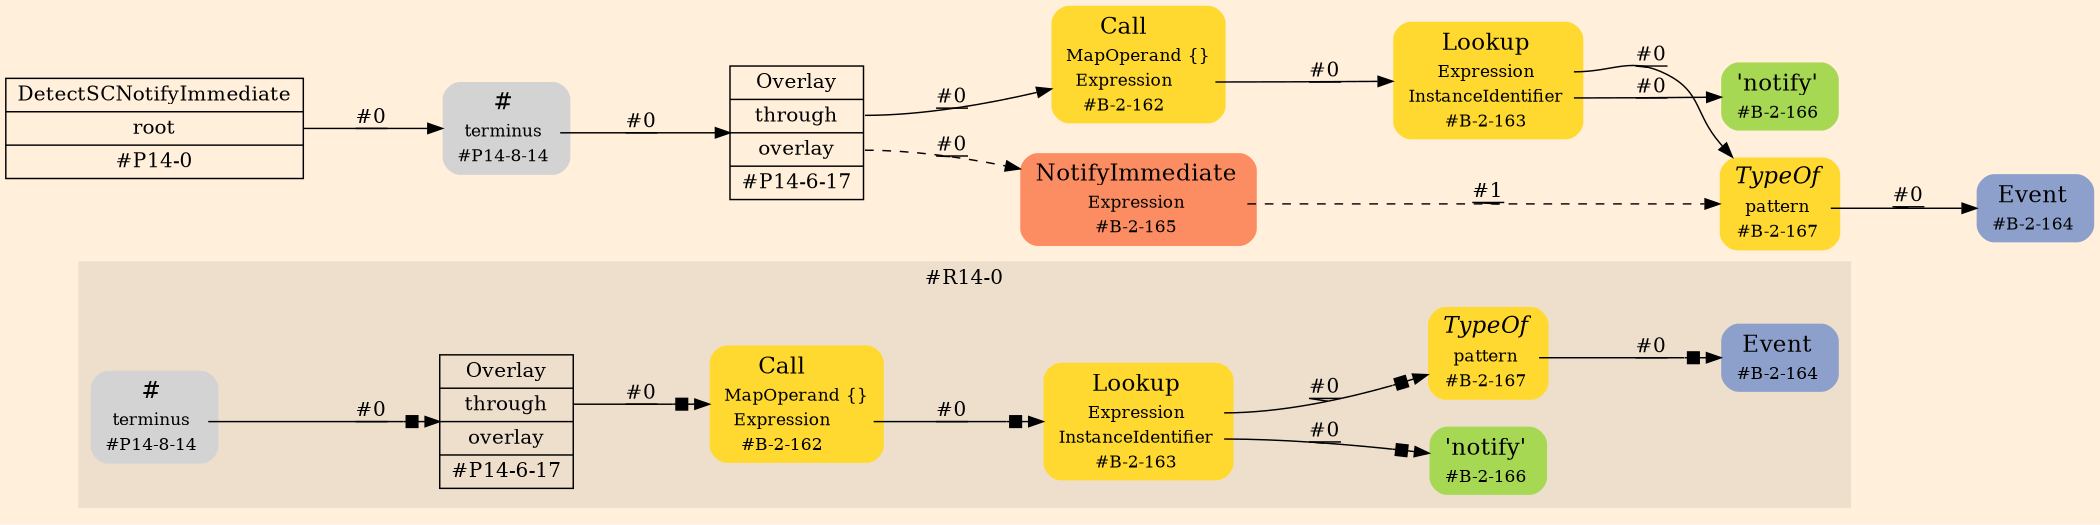 digraph Inferno {
graph [
    rankdir = "LR"
    ranksep = 1.0
    size = "14,20"
    bgcolor = antiquewhite1
    color = black
    fontcolor = black
];
node [
];

// -------------------- figure #R14-0 --------------------
subgraph "cluster#R14-0" {
    label = "#R14-0"
    style = "filled"
    color = antiquewhite2
    "#R14-0 / #B-2-164" [
        shape = "plaintext"
        fillcolor = "/set28/3"
        label = <<TABLE BORDER="0" CELLBORDER="0" CELLSPACING="0">
         <TR><TD><FONT POINT-SIZE="16.0">Event</FONT></TD><TD></TD></TR>
         <TR><TD>#B-2-164</TD><TD PORT="port0"></TD></TR>
        </TABLE>>
        style = "rounded,filled"
        fontsize = "12"
    ];
    
    "#R14-0 / #P14-6-17" [
        shape = "record"
        fillcolor = antiquewhite2
        label = "<fixed> Overlay | <port0> through | <port1> overlay | <port2> #P14-6-17"
        style = "filled"
        fontsize = "14"
        color = black
        fontcolor = black
    ];
    
    "#R14-0 / #P14-8-14" [
        shape = "plaintext"
        label = <<TABLE BORDER="0" CELLBORDER="0" CELLSPACING="0">
         <TR><TD><FONT POINT-SIZE="16.0">#</FONT></TD><TD></TD></TR>
         <TR><TD>terminus</TD><TD PORT="port0"></TD></TR>
         <TR><TD>#P14-8-14</TD><TD PORT="port1"></TD></TR>
        </TABLE>>
        style = "rounded,filled"
        fontsize = "12"
    ];
    
    "#R14-0 / #B-2-166" [
        shape = "plaintext"
        fillcolor = "/set28/5"
        label = <<TABLE BORDER="0" CELLBORDER="0" CELLSPACING="0">
         <TR><TD><FONT POINT-SIZE="16.0">'notify'</FONT></TD><TD></TD></TR>
         <TR><TD>#B-2-166</TD><TD PORT="port0"></TD></TR>
        </TABLE>>
        style = "rounded,filled"
        fontsize = "12"
    ];
    
    "#R14-0 / #B-2-162" [
        shape = "plaintext"
        fillcolor = "/set28/6"
        label = <<TABLE BORDER="0" CELLBORDER="0" CELLSPACING="0">
         <TR><TD><FONT POINT-SIZE="16.0">Call</FONT></TD><TD></TD></TR>
         <TR><TD>MapOperand</TD><TD PORT="port0">{}</TD></TR>
         <TR><TD>Expression</TD><TD PORT="port1"></TD></TR>
         <TR><TD>#B-2-162</TD><TD PORT="port2"></TD></TR>
        </TABLE>>
        style = "rounded,filled"
        fontsize = "12"
    ];
    
    "#R14-0 / #B-2-163" [
        shape = "plaintext"
        fillcolor = "/set28/6"
        label = <<TABLE BORDER="0" CELLBORDER="0" CELLSPACING="0">
         <TR><TD><FONT POINT-SIZE="16.0">Lookup</FONT></TD><TD></TD></TR>
         <TR><TD>Expression</TD><TD PORT="port0"></TD></TR>
         <TR><TD>InstanceIdentifier</TD><TD PORT="port1"></TD></TR>
         <TR><TD>#B-2-163</TD><TD PORT="port2"></TD></TR>
        </TABLE>>
        style = "rounded,filled"
        fontsize = "12"
    ];
    
    "#R14-0 / #B-2-167" [
        shape = "plaintext"
        fillcolor = "/set28/6"
        label = <<TABLE BORDER="0" CELLBORDER="0" CELLSPACING="0">
         <TR><TD><FONT POINT-SIZE="16.0"><I>TypeOf</I></FONT></TD><TD></TD></TR>
         <TR><TD>pattern</TD><TD PORT="port0"></TD></TR>
         <TR><TD>#B-2-167</TD><TD PORT="port1"></TD></TR>
        </TABLE>>
        style = "rounded,filled"
        fontsize = "12"
    ];
    
}


// -------------------- transformation figure --------------------
"CR#P14-0" [
    shape = "record"
    fillcolor = antiquewhite1
    label = "<fixed> DetectSCNotifyImmediate | <port0> root | <port1> #P14-0"
    style = "filled"
    fontsize = "14"
    color = black
    fontcolor = black
];

"#P14-8-14" [
    shape = "plaintext"
    label = <<TABLE BORDER="0" CELLBORDER="0" CELLSPACING="0">
     <TR><TD><FONT POINT-SIZE="16.0">#</FONT></TD><TD></TD></TR>
     <TR><TD>terminus</TD><TD PORT="port0"></TD></TR>
     <TR><TD>#P14-8-14</TD><TD PORT="port1"></TD></TR>
    </TABLE>>
    style = "rounded,filled"
    fontsize = "12"
];

"#P14-6-17" [
    shape = "record"
    fillcolor = antiquewhite1
    label = "<fixed> Overlay | <port0> through | <port1> overlay | <port2> #P14-6-17"
    style = "filled"
    fontsize = "14"
    color = black
    fontcolor = black
];

"#B-2-162" [
    shape = "plaintext"
    fillcolor = "/set28/6"
    label = <<TABLE BORDER="0" CELLBORDER="0" CELLSPACING="0">
     <TR><TD><FONT POINT-SIZE="16.0">Call</FONT></TD><TD></TD></TR>
     <TR><TD>MapOperand</TD><TD PORT="port0">{}</TD></TR>
     <TR><TD>Expression</TD><TD PORT="port1"></TD></TR>
     <TR><TD>#B-2-162</TD><TD PORT="port2"></TD></TR>
    </TABLE>>
    style = "rounded,filled"
    fontsize = "12"
];

"#B-2-163" [
    shape = "plaintext"
    fillcolor = "/set28/6"
    label = <<TABLE BORDER="0" CELLBORDER="0" CELLSPACING="0">
     <TR><TD><FONT POINT-SIZE="16.0">Lookup</FONT></TD><TD></TD></TR>
     <TR><TD>Expression</TD><TD PORT="port0"></TD></TR>
     <TR><TD>InstanceIdentifier</TD><TD PORT="port1"></TD></TR>
     <TR><TD>#B-2-163</TD><TD PORT="port2"></TD></TR>
    </TABLE>>
    style = "rounded,filled"
    fontsize = "12"
];

"#B-2-167" [
    shape = "plaintext"
    fillcolor = "/set28/6"
    label = <<TABLE BORDER="0" CELLBORDER="0" CELLSPACING="0">
     <TR><TD><FONT POINT-SIZE="16.0"><I>TypeOf</I></FONT></TD><TD></TD></TR>
     <TR><TD>pattern</TD><TD PORT="port0"></TD></TR>
     <TR><TD>#B-2-167</TD><TD PORT="port1"></TD></TR>
    </TABLE>>
    style = "rounded,filled"
    fontsize = "12"
];

"#B-2-164" [
    shape = "plaintext"
    fillcolor = "/set28/3"
    label = <<TABLE BORDER="0" CELLBORDER="0" CELLSPACING="0">
     <TR><TD><FONT POINT-SIZE="16.0">Event</FONT></TD><TD></TD></TR>
     <TR><TD>#B-2-164</TD><TD PORT="port0"></TD></TR>
    </TABLE>>
    style = "rounded,filled"
    fontsize = "12"
];

"#B-2-166" [
    shape = "plaintext"
    fillcolor = "/set28/5"
    label = <<TABLE BORDER="0" CELLBORDER="0" CELLSPACING="0">
     <TR><TD><FONT POINT-SIZE="16.0">'notify'</FONT></TD><TD></TD></TR>
     <TR><TD>#B-2-166</TD><TD PORT="port0"></TD></TR>
    </TABLE>>
    style = "rounded,filled"
    fontsize = "12"
];

"#B-2-165" [
    shape = "plaintext"
    fillcolor = "/set28/2"
    label = <<TABLE BORDER="0" CELLBORDER="0" CELLSPACING="0">
     <TR><TD><FONT POINT-SIZE="16.0">NotifyImmediate</FONT></TD><TD></TD></TR>
     <TR><TD>Expression</TD><TD PORT="port0"></TD></TR>
     <TR><TD>#B-2-165</TD><TD PORT="port1"></TD></TR>
    </TABLE>>
    style = "rounded,filled"
    fontsize = "12"
];


// -------------------- links --------------------
// links for block CR#P14-0
"CR#P14-0":port0 -> "#P14-8-14" [
    style="solid"
    label = "#0"
    decorate = true
    color = black
    fontcolor = black
];

// links for block #P14-8-14
"#P14-8-14":port0 -> "#P14-6-17" [
    style="solid"
    label = "#0"
    decorate = true
    color = black
    fontcolor = black
];

// links for block #P14-6-17
"#P14-6-17":port0 -> "#B-2-162" [
    style="solid"
    label = "#0"
    decorate = true
    color = black
    fontcolor = black
];

"#P14-6-17":port1 -> "#B-2-165" [
    style="dashed"
    label = "#0"
    decorate = true
    color = black
    fontcolor = black
];

// links for block #B-2-162
"#B-2-162":port1 -> "#B-2-163" [
    style="solid"
    label = "#0"
    decorate = true
    color = black
    fontcolor = black
];

// links for block #B-2-163
"#B-2-163":port0 -> "#B-2-167" [
    style="solid"
    label = "#0"
    decorate = true
    color = black
    fontcolor = black
];

"#B-2-163":port1 -> "#B-2-166" [
    style="solid"
    label = "#0"
    decorate = true
    color = black
    fontcolor = black
];

// links for block #B-2-167
"#B-2-167":port0 -> "#B-2-164" [
    style="solid"
    label = "#0"
    decorate = true
    color = black
    fontcolor = black
];

// links for block #B-2-164
// links for block #B-2-166
// links for block #B-2-165
"#B-2-165":port0 -> "#B-2-167" [
    style="dashed"
    label = "#1"
    decorate = true
    color = black
    fontcolor = black
];

// links for block #R14-0 / #B-2-164
// links for block #R14-0 / #P14-6-17
"#R14-0 / #P14-6-17":port0 -> "#R14-0 / #B-2-162" [
    style="solid"
    arrowhead="normalnonebox"
    label = "#0"
    decorate = true
    color = black
    fontcolor = black
];

// links for block #R14-0 / #P14-8-14
"#R14-0 / #P14-8-14":port0 -> "#R14-0 / #P14-6-17" [
    style="solid"
    arrowhead="normalnonebox"
    label = "#0"
    decorate = true
    color = black
    fontcolor = black
];

// links for block #R14-0 / #B-2-166
// links for block #R14-0 / #B-2-162
"#R14-0 / #B-2-162":port1 -> "#R14-0 / #B-2-163" [
    style="solid"
    arrowhead="normalnonebox"
    label = "#0"
    decorate = true
    color = black
    fontcolor = black
];

// links for block #R14-0 / #B-2-163
"#R14-0 / #B-2-163":port0 -> "#R14-0 / #B-2-167" [
    style="solid"
    arrowhead="normalnonebox"
    label = "#0"
    decorate = true
    color = black
    fontcolor = black
];

"#R14-0 / #B-2-163":port1 -> "#R14-0 / #B-2-166" [
    style="solid"
    arrowhead="normalnonebox"
    label = "#0"
    decorate = true
    color = black
    fontcolor = black
];

// links for block #R14-0 / #B-2-167
"#R14-0 / #B-2-167":port0 -> "#R14-0 / #B-2-164" [
    style="solid"
    arrowhead="normalnonebox"
    label = "#0"
    decorate = true
    color = black
    fontcolor = black
];

}
